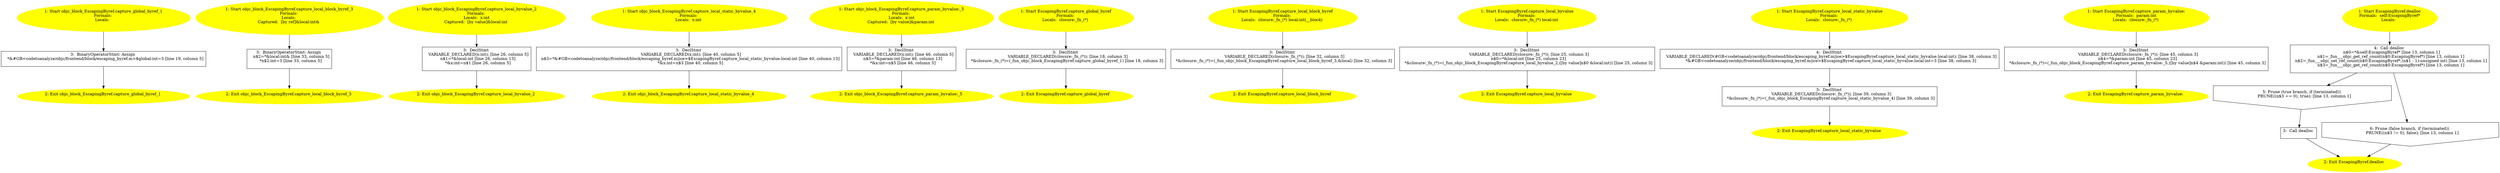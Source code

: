 /* @generated */
digraph cfg {
"objc_block_EscapingByref.capture_.fc83d5937d930a5f_1" [label="1: Start objc_block_EscapingByref.capture_global_byref_1\nFormals: \nLocals:  \n  " color=yellow style=filled]
	

	 "objc_block_EscapingByref.capture_.fc83d5937d930a5f_1" -> "objc_block_EscapingByref.capture_.fc83d5937d930a5f_3" ;
"objc_block_EscapingByref.capture_.fc83d5937d930a5f_2" [label="2: Exit objc_block_EscapingByref.capture_global_byref_1 \n  " color=yellow style=filled]
	

"objc_block_EscapingByref.capture_.fc83d5937d930a5f_3" [label="3:  BinaryOperatorStmt: Assign \n   *&#GB<codetoanalyze/objc/frontend/block/escaping_byref.m>$global:int=3 [line 19, column 5]\n " shape="box"]
	

	 "objc_block_EscapingByref.capture_.fc83d5937d930a5f_3" -> "objc_block_EscapingByref.capture_.fc83d5937d930a5f_2" ;
"objc_block_EscapingByref.capture_.35282c2a390cb775_1" [label="1: Start objc_block_EscapingByref.capture_local_block_byref_3\nFormals: \nLocals: \nCaptured:  [by ref]&local:int& \n  " color=yellow style=filled]
	

	 "objc_block_EscapingByref.capture_.35282c2a390cb775_1" -> "objc_block_EscapingByref.capture_.35282c2a390cb775_3" ;
"objc_block_EscapingByref.capture_.35282c2a390cb775_2" [label="2: Exit objc_block_EscapingByref.capture_local_block_byref_3 \n  " color=yellow style=filled]
	

"objc_block_EscapingByref.capture_.35282c2a390cb775_3" [label="3:  BinaryOperatorStmt: Assign \n   n$2=*&local:int& [line 33, column 5]\n  *n$2:int=3 [line 33, column 5]\n " shape="box"]
	

	 "objc_block_EscapingByref.capture_.35282c2a390cb775_3" -> "objc_block_EscapingByref.capture_.35282c2a390cb775_2" ;
"objc_block_EscapingByref.capture_.e8a5d497babbe945_1" [label="1: Start objc_block_EscapingByref.capture_local_byvalue_2\nFormals: \nLocals:  x:int\nCaptured:  [by value]&local:int \n  " color=yellow style=filled]
	

	 "objc_block_EscapingByref.capture_.e8a5d497babbe945_1" -> "objc_block_EscapingByref.capture_.e8a5d497babbe945_3" ;
"objc_block_EscapingByref.capture_.e8a5d497babbe945_2" [label="2: Exit objc_block_EscapingByref.capture_local_byvalue_2 \n  " color=yellow style=filled]
	

"objc_block_EscapingByref.capture_.e8a5d497babbe945_3" [label="3:  DeclStmt \n   VARIABLE_DECLARED(x:int); [line 26, column 5]\n  n$1=*&local:int [line 26, column 13]\n  *&x:int=n$1 [line 26, column 5]\n " shape="box"]
	

	 "objc_block_EscapingByref.capture_.e8a5d497babbe945_3" -> "objc_block_EscapingByref.capture_.e8a5d497babbe945_2" ;
"objc_block_EscapingByref.capture_.bd9a6deb4723fd3f_1" [label="1: Start objc_block_EscapingByref.capture_local_static_byvalue_4\nFormals: \nLocals:  x:int \n  " color=yellow style=filled]
	

	 "objc_block_EscapingByref.capture_.bd9a6deb4723fd3f_1" -> "objc_block_EscapingByref.capture_.bd9a6deb4723fd3f_3" ;
"objc_block_EscapingByref.capture_.bd9a6deb4723fd3f_2" [label="2: Exit objc_block_EscapingByref.capture_local_static_byvalue_4 \n  " color=yellow style=filled]
	

"objc_block_EscapingByref.capture_.bd9a6deb4723fd3f_3" [label="3:  DeclStmt \n   VARIABLE_DECLARED(x:int); [line 40, column 5]\n  n$3=*&#GB<codetoanalyze/objc/frontend/block/escaping_byref.m|ice>$EscapingByref.capture_local_static_byvalue.local:int [line 40, column 13]\n  *&x:int=n$3 [line 40, column 5]\n " shape="box"]
	

	 "objc_block_EscapingByref.capture_.bd9a6deb4723fd3f_3" -> "objc_block_EscapingByref.capture_.bd9a6deb4723fd3f_2" ;
"objc_block_EscapingByref.capture_.b65b2ccc2c097c37_1" [label="1: Start objc_block_EscapingByref.capture_param_byvalue:_5\nFormals: \nLocals:  x:int\nCaptured:  [by value]&param:int \n  " color=yellow style=filled]
	

	 "objc_block_EscapingByref.capture_.b65b2ccc2c097c37_1" -> "objc_block_EscapingByref.capture_.b65b2ccc2c097c37_3" ;
"objc_block_EscapingByref.capture_.b65b2ccc2c097c37_2" [label="2: Exit objc_block_EscapingByref.capture_param_byvalue:_5 \n  " color=yellow style=filled]
	

"objc_block_EscapingByref.capture_.b65b2ccc2c097c37_3" [label="3:  DeclStmt \n   VARIABLE_DECLARED(x:int); [line 46, column 5]\n  n$5=*&param:int [line 46, column 13]\n  *&x:int=n$5 [line 46, column 5]\n " shape="box"]
	

	 "objc_block_EscapingByref.capture_.b65b2ccc2c097c37_3" -> "objc_block_EscapingByref.capture_.b65b2ccc2c097c37_2" ;
"capture_global_byref#EscapingByre.5627d2435a0b799f_1" [label="1: Start EscapingByref.capture_global_byref\nFormals: \nLocals:  closure:_fn_(*) \n  " color=yellow style=filled]
	

	 "capture_global_byref#EscapingByre.5627d2435a0b799f_1" -> "capture_global_byref#EscapingByre.5627d2435a0b799f_3" ;
"capture_global_byref#EscapingByre.5627d2435a0b799f_2" [label="2: Exit EscapingByref.capture_global_byref \n  " color=yellow style=filled]
	

"capture_global_byref#EscapingByre.5627d2435a0b799f_3" [label="3:  DeclStmt \n   VARIABLE_DECLARED(closure:_fn_(*)); [line 18, column 3]\n  *&closure:_fn_(*)=(_fun_objc_block_EscapingByref.capture_global_byref_1) [line 18, column 3]\n " shape="box"]
	

	 "capture_global_byref#EscapingByre.5627d2435a0b799f_3" -> "capture_global_byref#EscapingByre.5627d2435a0b799f_2" ;
"capture_local_block_byref#Escapin.b31698393681600a_1" [label="1: Start EscapingByref.capture_local_block_byref\nFormals: \nLocals:  closure:_fn_(*) local:int(__block) \n  " color=yellow style=filled]
	

	 "capture_local_block_byref#Escapin.b31698393681600a_1" -> "capture_local_block_byref#Escapin.b31698393681600a_3" ;
"capture_local_block_byref#Escapin.b31698393681600a_2" [label="2: Exit EscapingByref.capture_local_block_byref \n  " color=yellow style=filled]
	

"capture_local_block_byref#Escapin.b31698393681600a_3" [label="3:  DeclStmt \n   VARIABLE_DECLARED(closure:_fn_(*)); [line 32, column 3]\n  *&closure:_fn_(*)=(_fun_objc_block_EscapingByref.capture_local_block_byref_3,&local) [line 32, column 3]\n " shape="box"]
	

	 "capture_local_block_byref#Escapin.b31698393681600a_3" -> "capture_local_block_byref#Escapin.b31698393681600a_2" ;
"capture_local_byvalue#EscapingByr.8d045efe006beeea_1" [label="1: Start EscapingByref.capture_local_byvalue\nFormals: \nLocals:  closure:_fn_(*) local:int \n  " color=yellow style=filled]
	

	 "capture_local_byvalue#EscapingByr.8d045efe006beeea_1" -> "capture_local_byvalue#EscapingByr.8d045efe006beeea_3" ;
"capture_local_byvalue#EscapingByr.8d045efe006beeea_2" [label="2: Exit EscapingByref.capture_local_byvalue \n  " color=yellow style=filled]
	

"capture_local_byvalue#EscapingByr.8d045efe006beeea_3" [label="3:  DeclStmt \n   VARIABLE_DECLARED(closure:_fn_(*)); [line 25, column 3]\n  n$0=*&local:int [line 25, column 23]\n  *&closure:_fn_(*)=(_fun_objc_block_EscapingByref.capture_local_byvalue_2,([by value]n$0 &local:int)) [line 25, column 3]\n " shape="box"]
	

	 "capture_local_byvalue#EscapingByr.8d045efe006beeea_3" -> "capture_local_byvalue#EscapingByr.8d045efe006beeea_2" ;
"capture_local_static_byvalue#Esca.db3bfc0da6f6c37e_1" [label="1: Start EscapingByref.capture_local_static_byvalue\nFormals: \nLocals:  closure:_fn_(*) \n  " color=yellow style=filled]
	

	 "capture_local_static_byvalue#Esca.db3bfc0da6f6c37e_1" -> "capture_local_static_byvalue#Esca.db3bfc0da6f6c37e_4" ;
"capture_local_static_byvalue#Esca.db3bfc0da6f6c37e_2" [label="2: Exit EscapingByref.capture_local_static_byvalue \n  " color=yellow style=filled]
	

"capture_local_static_byvalue#Esca.db3bfc0da6f6c37e_3" [label="3:  DeclStmt \n   VARIABLE_DECLARED(closure:_fn_(*)); [line 39, column 3]\n  *&closure:_fn_(*)=(_fun_objc_block_EscapingByref.capture_local_static_byvalue_4) [line 39, column 3]\n " shape="box"]
	

	 "capture_local_static_byvalue#Esca.db3bfc0da6f6c37e_3" -> "capture_local_static_byvalue#Esca.db3bfc0da6f6c37e_2" ;
"capture_local_static_byvalue#Esca.db3bfc0da6f6c37e_4" [label="4:  DeclStmt \n   VARIABLE_DECLARED(#GB<codetoanalyze/objc/frontend/block/escaping_byref.m|ice>$EscapingByref.capture_local_static_byvalue.local:int); [line 38, column 3]\n  *&#GB<codetoanalyze/objc/frontend/block/escaping_byref.m|ice>$EscapingByref.capture_local_static_byvalue.local:int=3 [line 38, column 3]\n " shape="box"]
	

	 "capture_local_static_byvalue#Esca.db3bfc0da6f6c37e_4" -> "capture_local_static_byvalue#Esca.db3bfc0da6f6c37e_3" ;
"capture_param_byvalue:#EscapingBy.edd8806d01c527d0_1" [label="1: Start EscapingByref.capture_param_byvalue:\nFormals:  param:int\nLocals:  closure:_fn_(*) \n  " color=yellow style=filled]
	

	 "capture_param_byvalue:#EscapingBy.edd8806d01c527d0_1" -> "capture_param_byvalue:#EscapingBy.edd8806d01c527d0_3" ;
"capture_param_byvalue:#EscapingBy.edd8806d01c527d0_2" [label="2: Exit EscapingByref.capture_param_byvalue: \n  " color=yellow style=filled]
	

"capture_param_byvalue:#EscapingBy.edd8806d01c527d0_3" [label="3:  DeclStmt \n   VARIABLE_DECLARED(closure:_fn_(*)); [line 45, column 3]\n  n$4=*&param:int [line 45, column 23]\n  *&closure:_fn_(*)=(_fun_objc_block_EscapingByref.capture_param_byvalue:_5,([by value]n$4 &param:int)) [line 45, column 3]\n " shape="box"]
	

	 "capture_param_byvalue:#EscapingBy.edd8806d01c527d0_3" -> "capture_param_byvalue:#EscapingBy.edd8806d01c527d0_2" ;
"dealloc#EscapingByref#[instance].44524944baf37cea_1" [label="1: Start EscapingByref.dealloc\nFormals:  self:EscapingByref*\nLocals:  \n  " color=yellow style=filled]
	

	 "dealloc#EscapingByref#[instance].44524944baf37cea_1" -> "dealloc#EscapingByref#[instance].44524944baf37cea_4" ;
"dealloc#EscapingByref#[instance].44524944baf37cea_2" [label="2: Exit EscapingByref.dealloc \n  " color=yellow style=filled]
	

"dealloc#EscapingByref#[instance].44524944baf37cea_3" [label="3:  Call dealloc \n  " shape="box"]
	

	 "dealloc#EscapingByref#[instance].44524944baf37cea_3" -> "dealloc#EscapingByref#[instance].44524944baf37cea_2" ;
"dealloc#EscapingByref#[instance].44524944baf37cea_4" [label="4:  Call dealloc \n   n$0=*&self:EscapingByref* [line 13, column 1]\n  n$1=_fun___objc_get_ref_count(n$0:EscapingByref*) [line 13, column 1]\n  n$2=_fun___objc_set_ref_count(n$0:EscapingByref*,(n$1 - 1):unsigned int) [line 13, column 1]\n  n$3=_fun___objc_get_ref_count(n$0:EscapingByref*) [line 13, column 1]\n " shape="box"]
	

	 "dealloc#EscapingByref#[instance].44524944baf37cea_4" -> "dealloc#EscapingByref#[instance].44524944baf37cea_5" ;
	 "dealloc#EscapingByref#[instance].44524944baf37cea_4" -> "dealloc#EscapingByref#[instance].44524944baf37cea_6" ;
"dealloc#EscapingByref#[instance].44524944baf37cea_5" [label="5: Prune (true branch, if (terminated)) \n   PRUNE((n$3 == 0), true); [line 13, column 1]\n " shape="invhouse"]
	

	 "dealloc#EscapingByref#[instance].44524944baf37cea_5" -> "dealloc#EscapingByref#[instance].44524944baf37cea_3" ;
"dealloc#EscapingByref#[instance].44524944baf37cea_6" [label="6: Prune (false branch, if (terminated)) \n   PRUNE((n$3 != 0), false); [line 13, column 1]\n " shape="invhouse"]
	

	 "dealloc#EscapingByref#[instance].44524944baf37cea_6" -> "dealloc#EscapingByref#[instance].44524944baf37cea_2" ;
}
